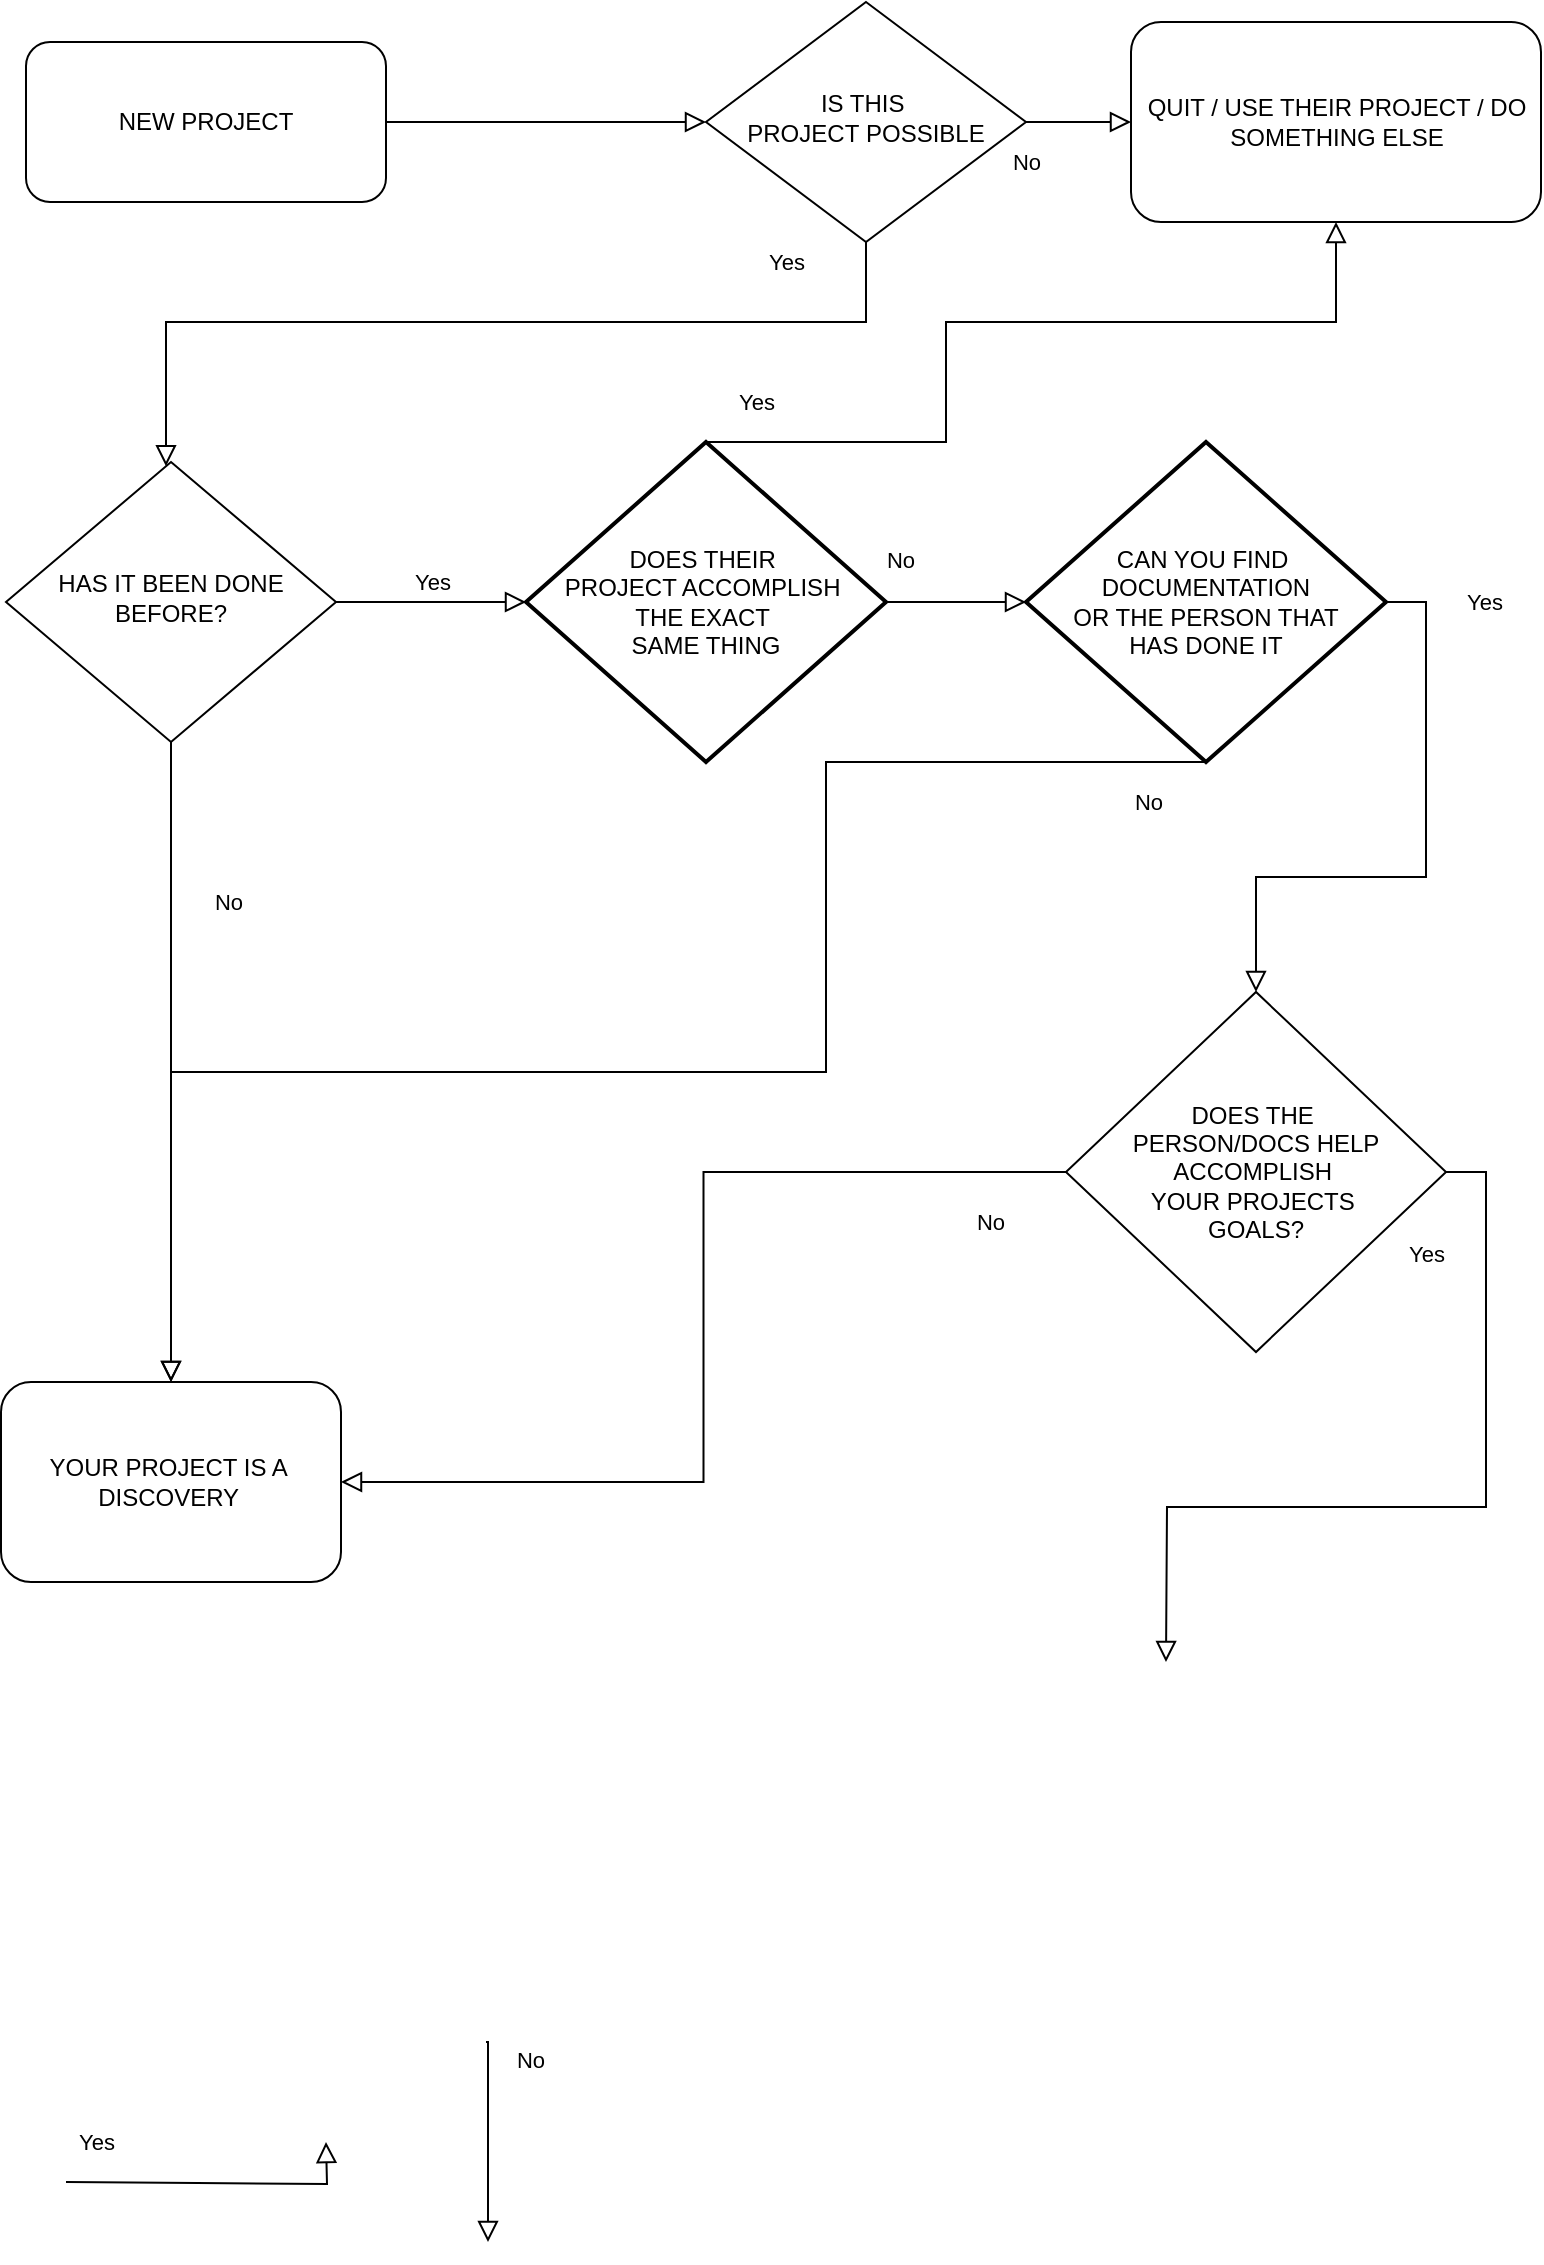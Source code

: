 <mxfile version="24.7.7">
  <diagram id="C5RBs43oDa-KdzZeNtuy" name="Page-1">
    <mxGraphModel dx="1221" dy="725" grid="1" gridSize="10" guides="1" tooltips="1" connect="1" arrows="1" fold="1" page="1" pageScale="1" pageWidth="827" pageHeight="1169" math="0" shadow="0">
      <root>
        <mxCell id="WIyWlLk6GJQsqaUBKTNV-0" />
        <mxCell id="WIyWlLk6GJQsqaUBKTNV-1" parent="WIyWlLk6GJQsqaUBKTNV-0" />
        <mxCell id="WIyWlLk6GJQsqaUBKTNV-2" value="" style="rounded=0;html=1;jettySize=auto;orthogonalLoop=1;fontSize=11;endArrow=block;endFill=0;endSize=8;strokeWidth=1;shadow=0;labelBackgroundColor=none;edgeStyle=orthogonalEdgeStyle;" parent="WIyWlLk6GJQsqaUBKTNV-1" source="WIyWlLk6GJQsqaUBKTNV-3" target="WIyWlLk6GJQsqaUBKTNV-6" edge="1">
          <mxGeometry relative="1" as="geometry" />
        </mxCell>
        <mxCell id="WIyWlLk6GJQsqaUBKTNV-3" value="NEW PROJECT" style="rounded=1;whiteSpace=wrap;html=1;fontSize=12;glass=0;strokeWidth=1;shadow=0;" parent="WIyWlLk6GJQsqaUBKTNV-1" vertex="1">
          <mxGeometry x="30" y="20" width="180" height="80" as="geometry" />
        </mxCell>
        <mxCell id="WIyWlLk6GJQsqaUBKTNV-4" value="Yes" style="rounded=0;html=1;jettySize=auto;orthogonalLoop=1;fontSize=11;endArrow=block;endFill=0;endSize=8;strokeWidth=1;shadow=0;labelBackgroundColor=none;edgeStyle=orthogonalEdgeStyle;exitX=0.5;exitY=1;exitDx=0;exitDy=0;" parent="WIyWlLk6GJQsqaUBKTNV-1" source="WIyWlLk6GJQsqaUBKTNV-6" target="WIyWlLk6GJQsqaUBKTNV-10" edge="1">
          <mxGeometry x="-0.654" y="-30" relative="1" as="geometry">
            <mxPoint as="offset" />
            <Array as="points">
              <mxPoint x="450" y="160" />
              <mxPoint x="100" y="160" />
            </Array>
          </mxGeometry>
        </mxCell>
        <mxCell id="WIyWlLk6GJQsqaUBKTNV-5" value="No" style="edgeStyle=orthogonalEdgeStyle;rounded=0;html=1;jettySize=auto;orthogonalLoop=1;fontSize=11;endArrow=block;endFill=0;endSize=8;strokeWidth=1;shadow=0;labelBackgroundColor=none;" parent="WIyWlLk6GJQsqaUBKTNV-1" source="WIyWlLk6GJQsqaUBKTNV-6" target="WIyWlLk6GJQsqaUBKTNV-7" edge="1">
          <mxGeometry x="-1" y="-20" relative="1" as="geometry">
            <mxPoint as="offset" />
          </mxGeometry>
        </mxCell>
        <mxCell id="WIyWlLk6GJQsqaUBKTNV-6" value="IS THIS&amp;nbsp;&lt;div&gt;PROJECT&amp;nbsp;&lt;span style=&quot;background-color: initial;&quot;&gt;POSSIBLE&lt;/span&gt;&lt;/div&gt;" style="rhombus;whiteSpace=wrap;html=1;shadow=0;fontFamily=Helvetica;fontSize=12;align=center;strokeWidth=1;spacing=6;spacingTop=-4;" parent="WIyWlLk6GJQsqaUBKTNV-1" vertex="1">
          <mxGeometry x="370" width="160" height="120" as="geometry" />
        </mxCell>
        <mxCell id="WIyWlLk6GJQsqaUBKTNV-7" value="QUIT / USE THEIR PROJECT / DO SOMETHING ELSE" style="rounded=1;whiteSpace=wrap;html=1;fontSize=12;glass=0;strokeWidth=1;shadow=0;" parent="WIyWlLk6GJQsqaUBKTNV-1" vertex="1">
          <mxGeometry x="582.5" y="10" width="205" height="100" as="geometry" />
        </mxCell>
        <mxCell id="WIyWlLk6GJQsqaUBKTNV-8" value="No" style="rounded=0;html=1;jettySize=auto;orthogonalLoop=1;fontSize=11;endArrow=block;endFill=0;endSize=8;strokeWidth=1;shadow=0;labelBackgroundColor=none;edgeStyle=orthogonalEdgeStyle;" parent="WIyWlLk6GJQsqaUBKTNV-1" source="WIyWlLk6GJQsqaUBKTNV-10" target="WIyWlLk6GJQsqaUBKTNV-11" edge="1">
          <mxGeometry x="-0.5" y="28" relative="1" as="geometry">
            <mxPoint as="offset" />
          </mxGeometry>
        </mxCell>
        <mxCell id="WIyWlLk6GJQsqaUBKTNV-10" value="HAS IT&lt;span style=&quot;background-color: initial;&quot;&gt;&amp;nbsp;BEEN DONE BEFORE?&lt;/span&gt;" style="rhombus;whiteSpace=wrap;html=1;shadow=0;fontFamily=Helvetica;fontSize=12;align=center;strokeWidth=1;spacing=6;spacingTop=-4;" parent="WIyWlLk6GJQsqaUBKTNV-1" vertex="1">
          <mxGeometry x="20" y="230" width="165" height="140" as="geometry" />
        </mxCell>
        <mxCell id="WIyWlLk6GJQsqaUBKTNV-11" value="YOUR PROJECT IS A&amp;nbsp;&lt;div&gt;DISCOVERY&amp;nbsp;&lt;/div&gt;" style="rounded=1;whiteSpace=wrap;html=1;fontSize=12;glass=0;strokeWidth=1;shadow=0;" parent="WIyWlLk6GJQsqaUBKTNV-1" vertex="1">
          <mxGeometry x="17.5" y="690" width="170" height="100" as="geometry" />
        </mxCell>
        <mxCell id="Jffv-g7i9ElC8cjcIQwQ-3" value="CAN YOU FIND&amp;nbsp;&lt;div&gt;DOCUMENTATION&lt;div&gt;&amp;nbsp;OR THE PERSON THAT&amp;nbsp;&lt;/div&gt;&lt;div&gt;HAS DONE IT&lt;/div&gt;&lt;/div&gt;" style="strokeWidth=2;html=1;shape=mxgraph.flowchart.decision;whiteSpace=wrap;" vertex="1" parent="WIyWlLk6GJQsqaUBKTNV-1">
          <mxGeometry x="530" y="220" width="180" height="160" as="geometry" />
        </mxCell>
        <mxCell id="Jffv-g7i9ElC8cjcIQwQ-8" value="No" style="rounded=0;html=1;jettySize=auto;orthogonalLoop=1;fontSize=11;endArrow=block;endFill=0;endSize=8;strokeWidth=1;shadow=0;labelBackgroundColor=none;exitX=0.5;exitY=1;exitDx=0;exitDy=0;exitPerimeter=0;entryX=0.5;entryY=0;entryDx=0;entryDy=0;edgeStyle=orthogonalEdgeStyle;" edge="1" parent="WIyWlLk6GJQsqaUBKTNV-1" source="Jffv-g7i9ElC8cjcIQwQ-3" target="WIyWlLk6GJQsqaUBKTNV-11">
          <mxGeometry x="-0.929" y="20" relative="1" as="geometry">
            <mxPoint as="offset" />
            <mxPoint x="490" y="450" as="sourcePoint" />
            <mxPoint x="470" y="580" as="targetPoint" />
            <Array as="points">
              <mxPoint x="430" y="380" />
              <mxPoint x="430" y="535" />
              <mxPoint x="103" y="535" />
            </Array>
          </mxGeometry>
        </mxCell>
        <mxCell id="Jffv-g7i9ElC8cjcIQwQ-11" value="DOES THE&amp;nbsp;&lt;div&gt;PERSON/DOCS HELP&lt;div&gt;ACCOMPLISH&amp;nbsp;&lt;/div&gt;&lt;div&gt;YOUR PROJECTS&amp;nbsp;&lt;/div&gt;&lt;div&gt;GOALS?&lt;/div&gt;&lt;/div&gt;" style="rhombus;whiteSpace=wrap;html=1;direction=south;" vertex="1" parent="WIyWlLk6GJQsqaUBKTNV-1">
          <mxGeometry x="550" y="495" width="190" height="180" as="geometry" />
        </mxCell>
        <mxCell id="Jffv-g7i9ElC8cjcIQwQ-12" value="Yes" style="rounded=0;html=1;jettySize=auto;orthogonalLoop=1;fontSize=11;endArrow=block;endFill=0;endSize=8;strokeWidth=1;shadow=0;labelBackgroundColor=none;entryX=0;entryY=0.5;entryDx=0;entryDy=0;exitX=1;exitY=0.5;exitDx=0;exitDy=0;exitPerimeter=0;edgeStyle=orthogonalEdgeStyle;" edge="1" parent="WIyWlLk6GJQsqaUBKTNV-1" source="Jffv-g7i9ElC8cjcIQwQ-3" target="Jffv-g7i9ElC8cjcIQwQ-11">
          <mxGeometry x="-0.873" y="-30" relative="1" as="geometry">
            <mxPoint x="30" y="-30" as="offset" />
            <mxPoint x="470" y="370" as="sourcePoint" />
            <mxPoint x="545" y="370" as="targetPoint" />
          </mxGeometry>
        </mxCell>
        <mxCell id="Jffv-g7i9ElC8cjcIQwQ-13" value="Yes" style="edgeStyle=orthogonalEdgeStyle;rounded=0;html=1;jettySize=auto;orthogonalLoop=1;fontSize=11;endArrow=block;endFill=0;endSize=8;strokeWidth=1;shadow=0;labelBackgroundColor=none;exitX=0.5;exitY=0;exitDx=0;exitDy=0;" edge="1" parent="WIyWlLk6GJQsqaUBKTNV-1" source="Jffv-g7i9ElC8cjcIQwQ-11">
          <mxGeometry x="-0.714" y="-30" relative="1" as="geometry">
            <mxPoint as="offset" />
            <mxPoint x="674.5" y="400" as="sourcePoint" />
            <mxPoint x="600" y="830" as="targetPoint" />
          </mxGeometry>
        </mxCell>
        <mxCell id="Jffv-g7i9ElC8cjcIQwQ-14" value="No" style="rounded=0;html=1;jettySize=auto;orthogonalLoop=1;fontSize=11;endArrow=block;endFill=0;endSize=8;strokeWidth=1;shadow=0;labelBackgroundColor=none;exitX=0.5;exitY=1;exitDx=0;exitDy=0;entryX=1;entryY=0.5;entryDx=0;entryDy=0;edgeStyle=orthogonalEdgeStyle;" edge="1" parent="WIyWlLk6GJQsqaUBKTNV-1" source="Jffv-g7i9ElC8cjcIQwQ-11" target="WIyWlLk6GJQsqaUBKTNV-11">
          <mxGeometry x="-0.854" y="25" relative="1" as="geometry">
            <mxPoint as="offset" />
            <mxPoint x="687" y="540" as="sourcePoint" />
            <mxPoint x="440" y="850" as="targetPoint" />
          </mxGeometry>
        </mxCell>
        <mxCell id="Jffv-g7i9ElC8cjcIQwQ-16" value="Yes" style="edgeStyle=orthogonalEdgeStyle;rounded=0;html=1;jettySize=auto;orthogonalLoop=1;fontSize=11;endArrow=block;endFill=0;endSize=8;strokeWidth=1;shadow=0;labelBackgroundColor=none;" edge="1" parent="WIyWlLk6GJQsqaUBKTNV-1">
          <mxGeometry x="-0.81" y="20" relative="1" as="geometry">
            <mxPoint as="offset" />
            <mxPoint x="50" y="1090" as="sourcePoint" />
            <mxPoint x="180" y="1070" as="targetPoint" />
          </mxGeometry>
        </mxCell>
        <mxCell id="Jffv-g7i9ElC8cjcIQwQ-17" value="No" style="rounded=0;html=1;jettySize=auto;orthogonalLoop=1;fontSize=11;endArrow=block;endFill=0;endSize=8;strokeWidth=1;shadow=0;labelBackgroundColor=none;edgeStyle=orthogonalEdgeStyle;" edge="1" parent="WIyWlLk6GJQsqaUBKTNV-1">
          <mxGeometry x="-0.812" y="21" relative="1" as="geometry">
            <mxPoint as="offset" />
            <mxPoint x="260" y="1020" as="sourcePoint" />
            <mxPoint x="261" y="1120" as="targetPoint" />
            <Array as="points">
              <mxPoint x="261" y="1020" />
            </Array>
          </mxGeometry>
        </mxCell>
        <mxCell id="Jffv-g7i9ElC8cjcIQwQ-18" value="DOES THEIR&amp;nbsp;&lt;div&gt;&lt;span style=&quot;background-color: initial;&quot;&gt;PROJECT ACCOMPLISH&amp;nbsp;&lt;/span&gt;&lt;div&gt;&lt;div&gt;THE EXACT&amp;nbsp;&lt;/div&gt;&lt;div&gt;SAME THING&lt;/div&gt;&lt;/div&gt;&lt;/div&gt;" style="strokeWidth=2;html=1;shape=mxgraph.flowchart.decision;whiteSpace=wrap;" vertex="1" parent="WIyWlLk6GJQsqaUBKTNV-1">
          <mxGeometry x="280" y="220" width="180" height="160" as="geometry" />
        </mxCell>
        <mxCell id="Jffv-g7i9ElC8cjcIQwQ-19" value="Yes" style="edgeStyle=orthogonalEdgeStyle;rounded=0;html=1;jettySize=auto;orthogonalLoop=1;fontSize=11;endArrow=block;endFill=0;endSize=8;strokeWidth=1;shadow=0;labelBackgroundColor=none;exitX=1;exitY=0.5;exitDx=0;exitDy=0;entryX=0;entryY=0.5;entryDx=0;entryDy=0;entryPerimeter=0;" edge="1" parent="WIyWlLk6GJQsqaUBKTNV-1" source="WIyWlLk6GJQsqaUBKTNV-10" target="Jffv-g7i9ElC8cjcIQwQ-18">
          <mxGeometry y="10" relative="1" as="geometry">
            <mxPoint as="offset" />
            <mxPoint x="134.5" y="500" as="sourcePoint" />
            <mxPoint x="240" y="390" as="targetPoint" />
          </mxGeometry>
        </mxCell>
        <mxCell id="Jffv-g7i9ElC8cjcIQwQ-20" value="Yes" style="edgeStyle=orthogonalEdgeStyle;rounded=0;html=1;jettySize=auto;orthogonalLoop=1;fontSize=11;endArrow=block;endFill=0;endSize=8;strokeWidth=1;shadow=0;labelBackgroundColor=none;entryX=0.5;entryY=1;entryDx=0;entryDy=0;exitX=0.5;exitY=0;exitDx=0;exitDy=0;exitPerimeter=0;" edge="1" parent="WIyWlLk6GJQsqaUBKTNV-1" source="Jffv-g7i9ElC8cjcIQwQ-18" target="WIyWlLk6GJQsqaUBKTNV-7">
          <mxGeometry x="-0.885" y="20" relative="1" as="geometry">
            <mxPoint as="offset" />
            <mxPoint x="230" y="480" as="sourcePoint" />
            <mxPoint x="465" y="400" as="targetPoint" />
            <Array as="points">
              <mxPoint x="490" y="220" />
              <mxPoint x="490" y="160" />
              <mxPoint x="685" y="160" />
            </Array>
          </mxGeometry>
        </mxCell>
        <mxCell id="Jffv-g7i9ElC8cjcIQwQ-22" value="No" style="rounded=0;html=1;jettySize=auto;orthogonalLoop=1;fontSize=11;endArrow=block;endFill=0;endSize=8;strokeWidth=1;shadow=0;labelBackgroundColor=none;edgeStyle=orthogonalEdgeStyle;exitX=1;exitY=0.5;exitDx=0;exitDy=0;exitPerimeter=0;entryX=0;entryY=0.5;entryDx=0;entryDy=0;entryPerimeter=0;" edge="1" parent="WIyWlLk6GJQsqaUBKTNV-1" source="Jffv-g7i9ElC8cjcIQwQ-18" target="Jffv-g7i9ElC8cjcIQwQ-3">
          <mxGeometry x="-0.812" y="21" relative="1" as="geometry">
            <mxPoint as="offset" />
            <mxPoint x="449.5" y="400" as="sourcePoint" />
            <mxPoint x="450.5" y="500" as="targetPoint" />
          </mxGeometry>
        </mxCell>
      </root>
    </mxGraphModel>
  </diagram>
</mxfile>
